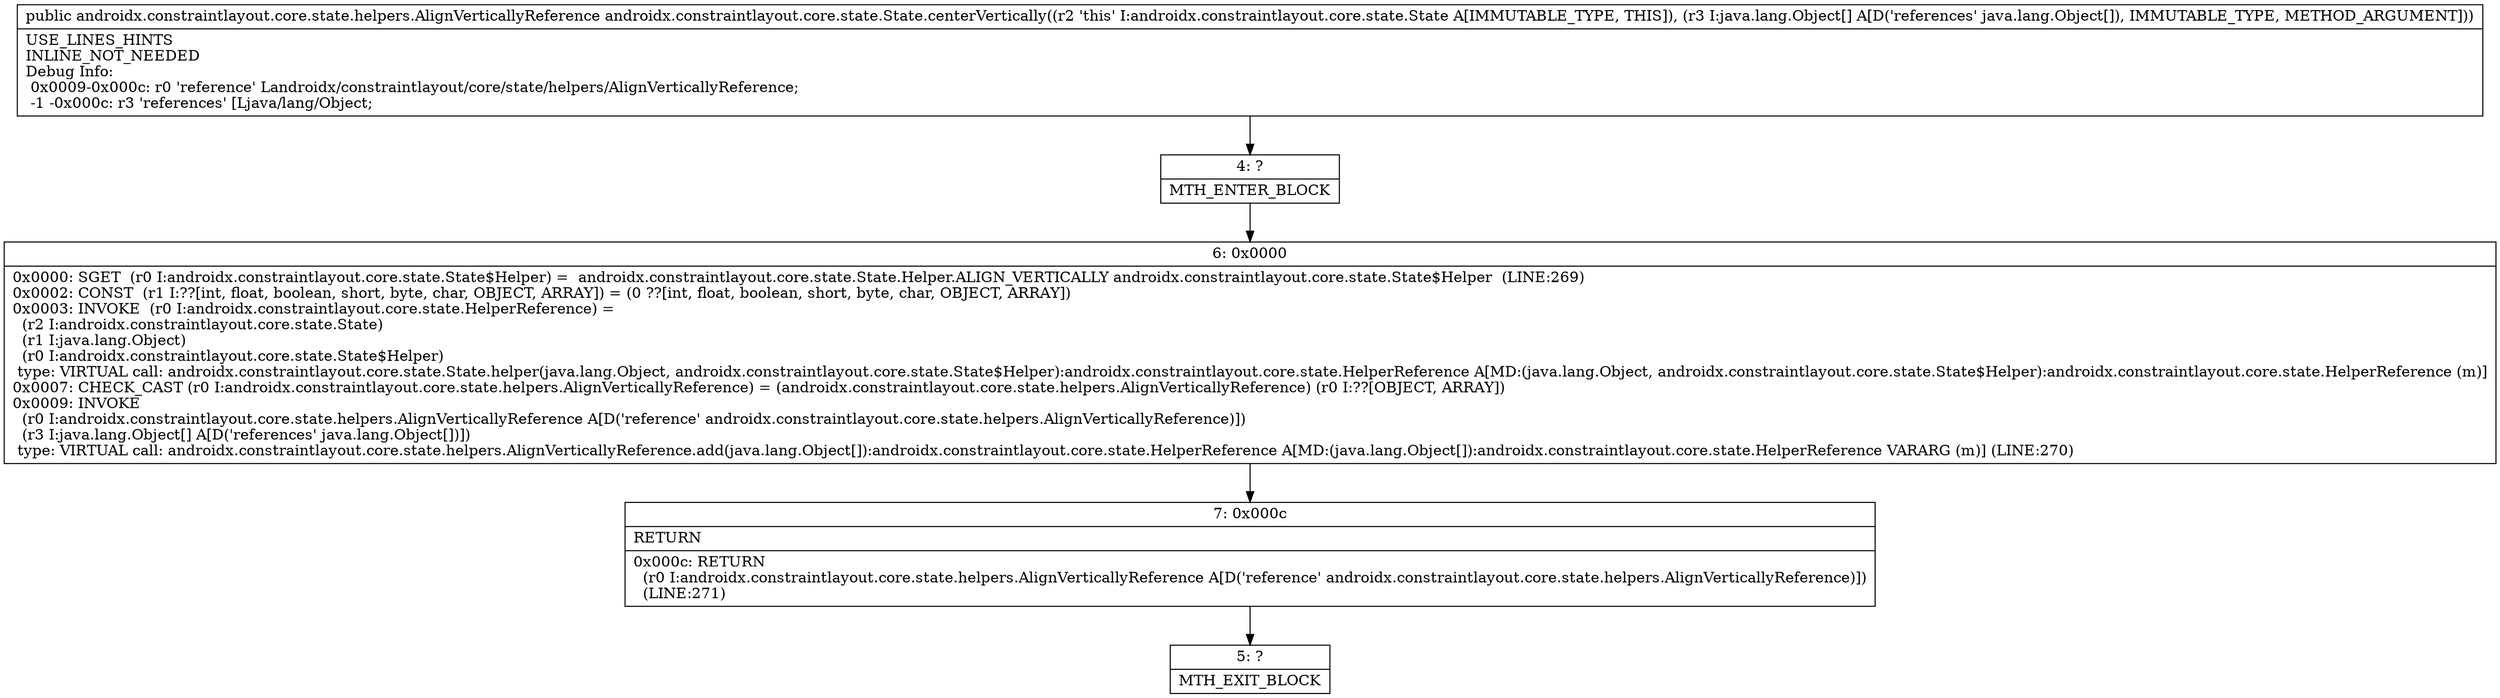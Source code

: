 digraph "CFG forandroidx.constraintlayout.core.state.State.centerVertically([Ljava\/lang\/Object;)Landroidx\/constraintlayout\/core\/state\/helpers\/AlignVerticallyReference;" {
Node_4 [shape=record,label="{4\:\ ?|MTH_ENTER_BLOCK\l}"];
Node_6 [shape=record,label="{6\:\ 0x0000|0x0000: SGET  (r0 I:androidx.constraintlayout.core.state.State$Helper) =  androidx.constraintlayout.core.state.State.Helper.ALIGN_VERTICALLY androidx.constraintlayout.core.state.State$Helper  (LINE:269)\l0x0002: CONST  (r1 I:??[int, float, boolean, short, byte, char, OBJECT, ARRAY]) = (0 ??[int, float, boolean, short, byte, char, OBJECT, ARRAY]) \l0x0003: INVOKE  (r0 I:androidx.constraintlayout.core.state.HelperReference) = \l  (r2 I:androidx.constraintlayout.core.state.State)\l  (r1 I:java.lang.Object)\l  (r0 I:androidx.constraintlayout.core.state.State$Helper)\l type: VIRTUAL call: androidx.constraintlayout.core.state.State.helper(java.lang.Object, androidx.constraintlayout.core.state.State$Helper):androidx.constraintlayout.core.state.HelperReference A[MD:(java.lang.Object, androidx.constraintlayout.core.state.State$Helper):androidx.constraintlayout.core.state.HelperReference (m)]\l0x0007: CHECK_CAST (r0 I:androidx.constraintlayout.core.state.helpers.AlignVerticallyReference) = (androidx.constraintlayout.core.state.helpers.AlignVerticallyReference) (r0 I:??[OBJECT, ARRAY]) \l0x0009: INVOKE  \l  (r0 I:androidx.constraintlayout.core.state.helpers.AlignVerticallyReference A[D('reference' androidx.constraintlayout.core.state.helpers.AlignVerticallyReference)])\l  (r3 I:java.lang.Object[] A[D('references' java.lang.Object[])])\l type: VIRTUAL call: androidx.constraintlayout.core.state.helpers.AlignVerticallyReference.add(java.lang.Object[]):androidx.constraintlayout.core.state.HelperReference A[MD:(java.lang.Object[]):androidx.constraintlayout.core.state.HelperReference VARARG (m)] (LINE:270)\l}"];
Node_7 [shape=record,label="{7\:\ 0x000c|RETURN\l|0x000c: RETURN  \l  (r0 I:androidx.constraintlayout.core.state.helpers.AlignVerticallyReference A[D('reference' androidx.constraintlayout.core.state.helpers.AlignVerticallyReference)])\l  (LINE:271)\l}"];
Node_5 [shape=record,label="{5\:\ ?|MTH_EXIT_BLOCK\l}"];
MethodNode[shape=record,label="{public androidx.constraintlayout.core.state.helpers.AlignVerticallyReference androidx.constraintlayout.core.state.State.centerVertically((r2 'this' I:androidx.constraintlayout.core.state.State A[IMMUTABLE_TYPE, THIS]), (r3 I:java.lang.Object[] A[D('references' java.lang.Object[]), IMMUTABLE_TYPE, METHOD_ARGUMENT]))  | USE_LINES_HINTS\lINLINE_NOT_NEEDED\lDebug Info:\l  0x0009\-0x000c: r0 'reference' Landroidx\/constraintlayout\/core\/state\/helpers\/AlignVerticallyReference;\l  \-1 \-0x000c: r3 'references' [Ljava\/lang\/Object;\l}"];
MethodNode -> Node_4;Node_4 -> Node_6;
Node_6 -> Node_7;
Node_7 -> Node_5;
}

